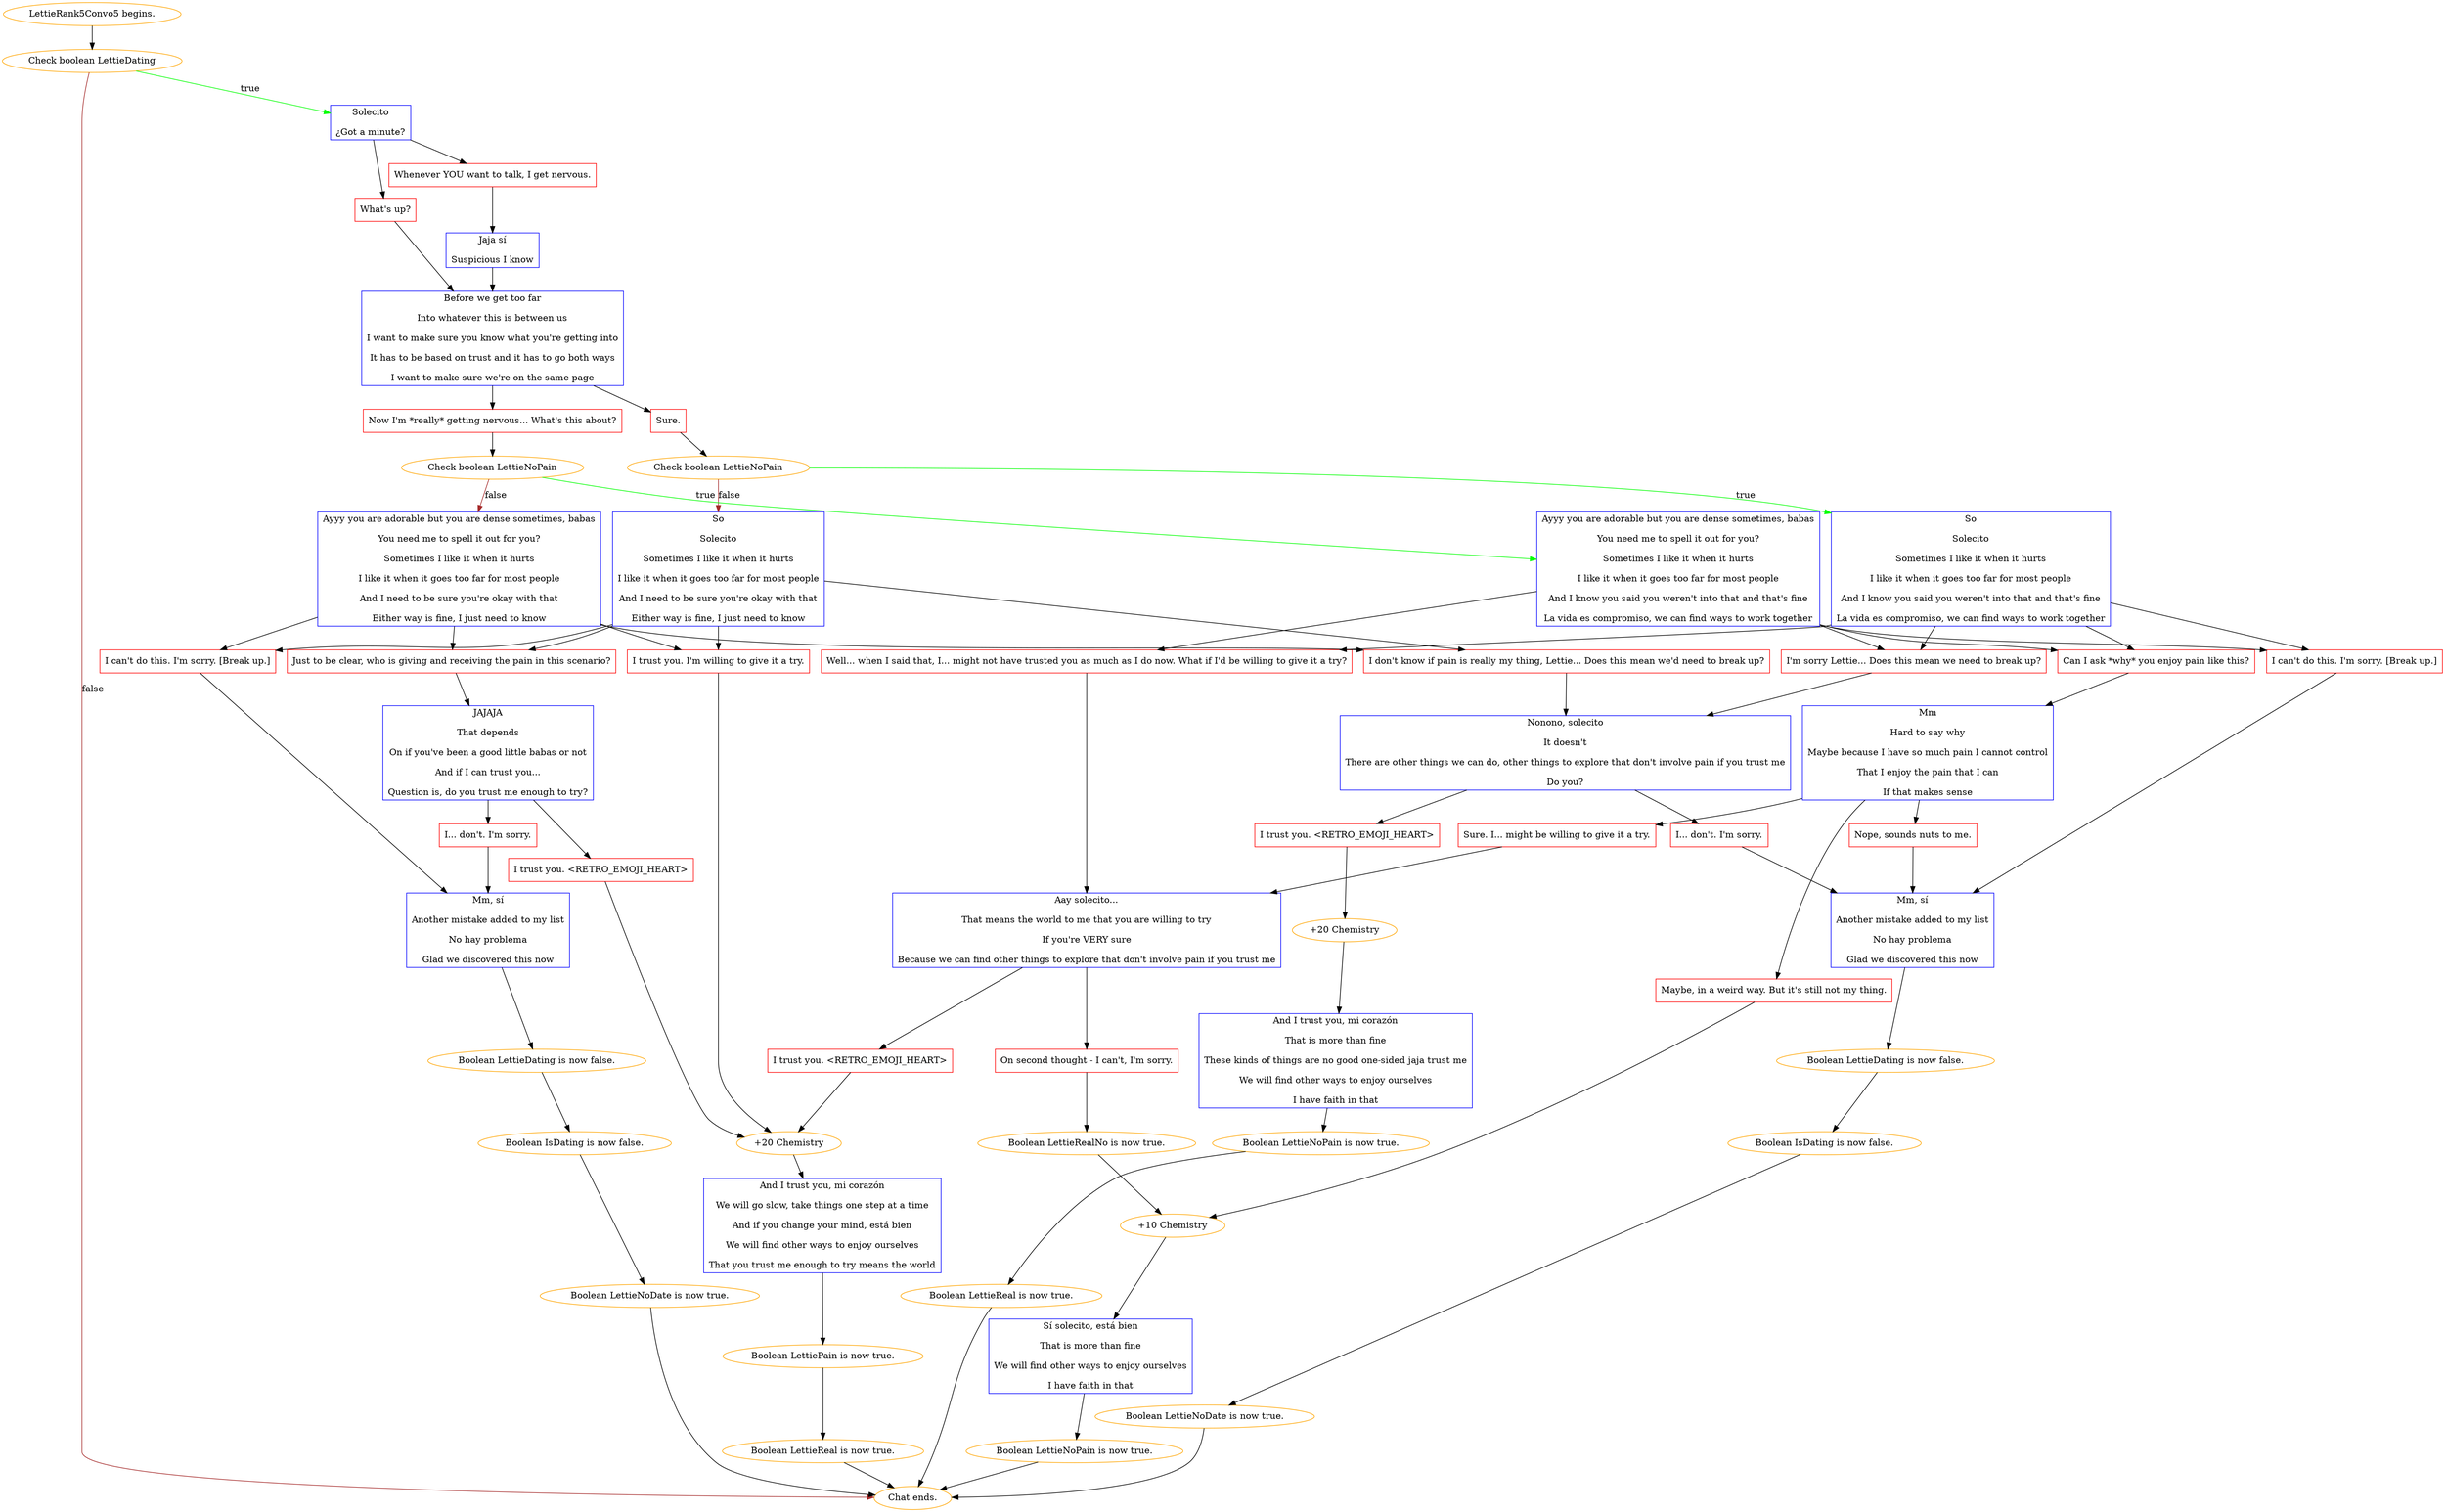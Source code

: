 digraph {
	"LettieRank5Convo5 begins." [color=orange];
		"LettieRank5Convo5 begins." -> 2190;
	2190 [label="Check boolean LettieDating",color=orange];
		2190 -> 2192 [label=true,color=green];
		2190 -> "Chat ends." [label=false,color=brown];
	2192 [label="Solecito
¿Got a minute?",shape=box,color=blue];
		2192 -> 2193;
		2192 -> 2194;
	"Chat ends." [color=orange];
	2193 [label="What's up?",shape=box,color=red];
		2193 -> 2196;
	2194 [label="Whenever YOU want to talk, I get nervous.",shape=box,color=red];
		2194 -> 2195;
	2196 [label="Before we get too far
Into whatever this is between us
I want to make sure you know what you're getting into
It has to be based on trust and it has to go both ways
I want to make sure we're on the same page",shape=box,color=blue];
		2196 -> 2197;
		2196 -> 2198;
	2195 [label="Jaja sí
Suspicious I know",shape=box,color=blue];
		2195 -> 2196;
	2197 [label="Sure.",shape=box,color=red];
		2197 -> 2201;
	2198 [label="Now I'm *really* getting nervous... What's this about?",shape=box,color=red];
		2198 -> 2199;
	2201 [label="Check boolean LettieNoPain",color=orange];
		2201 -> 2202 [label=true,color=green];
		2201 -> 2200 [label=false,color=brown];
	2199 [label="Check boolean LettieNoPain",color=orange];
		2199 -> 2203 [label=true,color=green];
		2199 -> 2204 [label=false,color=brown];
	2202 [label="So
Solecito
Sometimes I like it when it hurts
I like it when it goes too far for most people
And I know you said you weren't into that and that's fine
La vida es compromiso, we can find ways to work together",shape=box,color=blue];
		2202 -> 2209;
		2202 -> 2210;
		2202 -> 2212;
		2202 -> 2213;
	2200 [label="So
Solecito
Sometimes I like it when it hurts
I like it when it goes too far for most people
And I need to be sure you're okay with that
Either way is fine, I just need to know",shape=box,color=blue];
		2200 -> 2205;
		2200 -> 2206;
		2200 -> 2207;
		2200 -> 2208;
	2203 [label="Ayyy you are adorable but you are dense sometimes, babas
You need me to spell it out for you?
Sometimes I like it when it hurts
I like it when it goes too far for most people
And I know you said you weren't into that and that's fine
La vida es compromiso, we can find ways to work together",shape=box,color=blue];
		2203 -> 2209;
		2203 -> 2210;
		2203 -> 2212;
		2203 -> 2213;
	2204 [label="Ayyy you are adorable but you are dense sometimes, babas
You need me to spell it out for you?
Sometimes I like it when it hurts
I like it when it goes too far for most people
And I need to be sure you're okay with that
Either way is fine, I just need to know",shape=box,color=blue];
		2204 -> 2205;
		2204 -> 2206;
		2204 -> 2207;
		2204 -> 2208;
	2209 [label="I'm sorry Lettie... Does this mean we need to break up?",shape=box,color=red];
		2209 -> 2214;
	2210 [label="Well... when I said that, I... might not have trusted you as much as I do now. What if I'd be willing to give it a try?",shape=box,color=red];
		2210 -> 2238;
	2212 [label="Can I ask *why* you enjoy pain like this?",shape=box,color=red];
		2212 -> 2215;
	2213 [label="I can't do this. I'm sorry. [Break up.]",shape=box,color=red];
		2213 -> 2237;
	2205 [label="I can't do this. I'm sorry. [Break up.]",shape=box,color=red];
		2205 -> 2218;
	2206 [label="Just to be clear, who is giving and receiving the pain in this scenario?",shape=box,color=red];
		2206 -> 2211;
	2207 [label="I trust you. I'm willing to give it a try.",shape=box,color=red];
		2207 -> 2249;
	2208 [label="I don't know if pain is really my thing, Lettie... Does this mean we'd need to break up?",shape=box,color=red];
		2208 -> 2214;
	2214 [label="Nonono, solecito
It doesn't
There are other things we can do, other things to explore that don't involve pain if you trust me
Do you?",shape=box,color=blue];
		2214 -> 2224;
		2214 -> 2225;
	2238 [label="Aay solecito...
That means the world to me that you are willing to try
If you're VERY sure
Because we can find other things to explore that don't involve pain if you trust me",shape=box,color=blue];
		2238 -> 2239;
		2238 -> 2240;
	2215 [label="Mm
Hard to say why
Maybe because I have so much pain I cannot control
That I enjoy the pain that I can
If that makes sense",shape=box,color=blue];
		2215 -> 2226;
		2215 -> 2228;
		2215 -> 2227;
	2237 [label="Mm, sí
Another mistake added to my list
No hay problema
Glad we discovered this now",shape=box,color=blue];
		2237 -> 2235;
	2218 [label="Mm, sí
Another mistake added to my list
No hay problema
Glad we discovered this now",shape=box,color=blue];
		2218 -> 2219;
	2211 [label="JAJAJA
That depends
On if you've been a good little babas or not
And if I can trust you...
Question is, do you trust me enough to try?",shape=box,color=blue];
		2211 -> 2217;
		2211 -> 2216;
	2249 [label="+20 Chemistry",color=orange];
		2249 -> 2246;
	2224 [label="I trust you. <RETRO_EMOJI_HEART>",shape=box,color=red];
		2224 -> 2231;
	2225 [label="I... don't. I'm sorry.",shape=box,color=red];
		2225 -> 2237;
	2239 [label="I trust you. <RETRO_EMOJI_HEART>",shape=box,color=red];
		2239 -> 2249;
	2240 [label="On second thought - I can't, I'm sorry.",shape=box,color=red];
		2240 -> 2241;
	2226 [label="Sure. I... might be willing to give it a try.",shape=box,color=red];
		2226 -> 2238;
	2228 [label="Maybe, in a weird way. But it's still not my thing.",shape=box,color=red];
		2228 -> 2244;
	2227 [label="Nope, sounds nuts to me.",shape=box,color=red];
		2227 -> 2237;
	2235 [label="Boolean LettieDating is now false.",color=orange];
		2235 -> 2236;
	2219 [label="Boolean LettieDating is now false.",color=orange];
		2219 -> 2220;
	2217 [label="I trust you. <RETRO_EMOJI_HEART>",shape=box,color=red];
		2217 -> 2249;
	2216 [label="I... don't. I'm sorry.",shape=box,color=red];
		2216 -> 2218;
	2246 [label="And I trust you, mi corazón
We will go slow, take things one step at a time
And if you change your mind, está bien
We will find other ways to enjoy ourselves
That you trust me enough to try means the world",shape=box,color=blue];
		2246 -> 2247;
	2231 [label="+20 Chemistry",color=orange];
		2231 -> 2223;
	2241 [label="Boolean LettieRealNo is now true.",color=orange];
		2241 -> 2244;
	2244 [label="+10 Chemistry",color=orange];
		2244 -> 2242;
	2236 [label="Boolean IsDating is now false.",color=orange];
		2236 -> 2233;
	2220 [label="Boolean IsDating is now false.",color=orange];
		2220 -> 2221;
	2247 [label="Boolean LettiePain is now true.",color=orange];
		2247 -> 2248;
	2223 [label="And I trust you, mi corazón
That is more than fine
These kinds of things are no good one-sided jaja trust me
We will find other ways to enjoy ourselves
I have faith in that",shape=box,color=blue];
		2223 -> 2229;
	2242 [label="Sí solecito, está bien
That is more than fine
We will find other ways to enjoy ourselves
I have faith in that",shape=box,color=blue];
		2242 -> 2243;
	2233 [label="Boolean LettieNoDate is now true.",color=orange];
		2233 -> "Chat ends.";
	2221 [label="Boolean LettieNoDate is now true.",color=orange];
		2221 -> "Chat ends.";
	2248 [label="Boolean LettieReal is now true.",color=orange];
		2248 -> "Chat ends.";
	2229 [label="Boolean LettieNoPain is now true.",color=orange];
		2229 -> 2230;
	2243 [label="Boolean LettieNoPain is now true.",color=orange];
		2243 -> "Chat ends.";
	2230 [label="Boolean LettieReal is now true.",color=orange];
		2230 -> "Chat ends.";
}